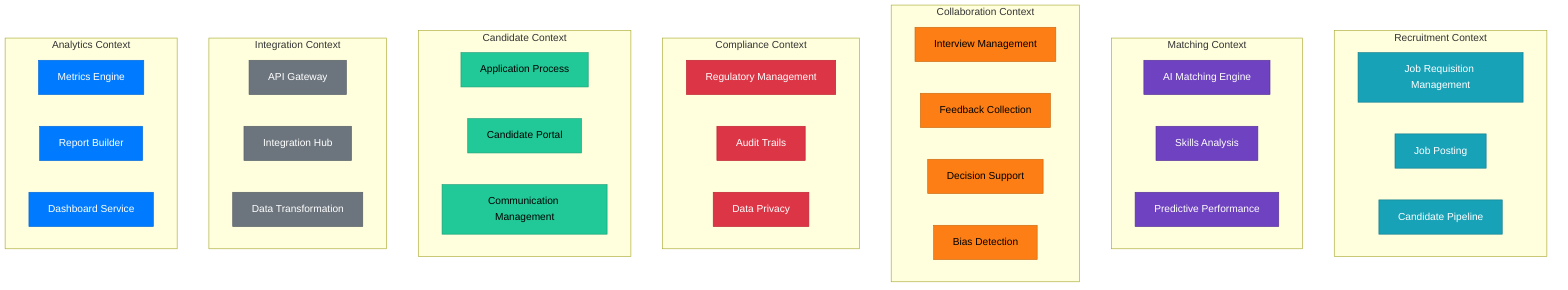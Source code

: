 graph TD
    subgraph Recruitment Context
        RC1[Job Requisition Management]
        RC2[Job Posting]
        RC3[Candidate Pipeline]
    end
    
    subgraph Matching Context
        MC1[AI Matching Engine]
        MC2[Skills Analysis]
        MC3[Predictive Performance]
    end
    
    subgraph Collaboration Context
        CC1[Interview Management]
        CC2[Feedback Collection]
        CC3[Decision Support]
        CC4[Bias Detection]
    end
    
    subgraph Compliance Context
        CoC1[Regulatory Management]
        CoC2[Audit Trails]
        CoC3[Data Privacy]
    end
    
    subgraph Candidate Context
        CaC1[Application Process]
        CaC2[Candidate Portal]
        CaC3[Communication Management]
    end
    
    subgraph Integration Context
        IC1[API Gateway]
        IC2[Integration Hub]
        IC3[Data Transformation]
    end
    
    subgraph Analytics Context
        AC1[Metrics Engine]
        AC2[Report Builder]
        AC3[Dashboard Service]
    end
    
    style RC1 fill:#17a2b8,stroke:#117a8b,color:#ffffff
    style RC2 fill:#17a2b8,stroke:#117a8b,color:#ffffff
    style RC3 fill:#17a2b8,stroke:#117a8b,color:#ffffff
    style MC1 fill:#6f42c1,stroke:#553098,color:#ffffff
    style MC2 fill:#6f42c1,stroke:#553098,color:#ffffff
    style MC3 fill:#6f42c1,stroke:#553098,color:#ffffff
    style CC1 fill:#fd7e14,stroke:#c96a11,color:#000000
    style CC2 fill:#fd7e14,stroke:#c96a11,color:#000000
    style CC3 fill:#fd7e14,stroke:#c96a11,color:#000000
    style CC4 fill:#fd7e14,stroke:#c96a11,color:#000000
    style CoC1 fill:#dc3545,stroke:#bd2130,color:#ffffff
    style CoC2 fill:#dc3545,stroke:#bd2130,color:#ffffff
    style CoC3 fill:#dc3545,stroke:#bd2130,color:#ffffff
    style CaC1 fill:#20c997,stroke:#199d76,color:#000000
    style CaC2 fill:#20c997,stroke:#199d76,color:#000000
    style CaC3 fill:#20c997,stroke:#199d76,color:#000000
    style IC1 fill:#6c757d,stroke:#565e64,color:#ffffff
    style IC2 fill:#6c757d,stroke:#565e64,color:#ffffff
    style IC3 fill:#6c757d,stroke:#565e64,color:#ffffff
    style AC1 fill:#007bff,stroke:#0069d9,color:#ffffff
    style AC2 fill:#007bff,stroke:#0069d9,color:#ffffff
    style AC3 fill:#007bff,stroke:#0069d9,color:#ffffff
